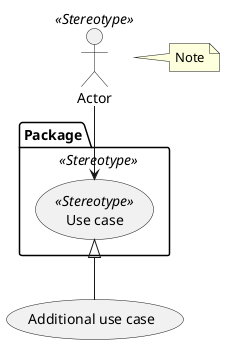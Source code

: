 @startuml
  actor "Actor" <<Stereotype>>
  note right of :Actor:: Note

  package "Package" <<Stereotype>> {
    usecase UseCase as "Use case" <<Stereotype>>
  }
 
  useCase UseCase2 as "Additional use case"
  
  :Actor: --> UseCase
  UseCase <|-- UseCase2
@enduml
